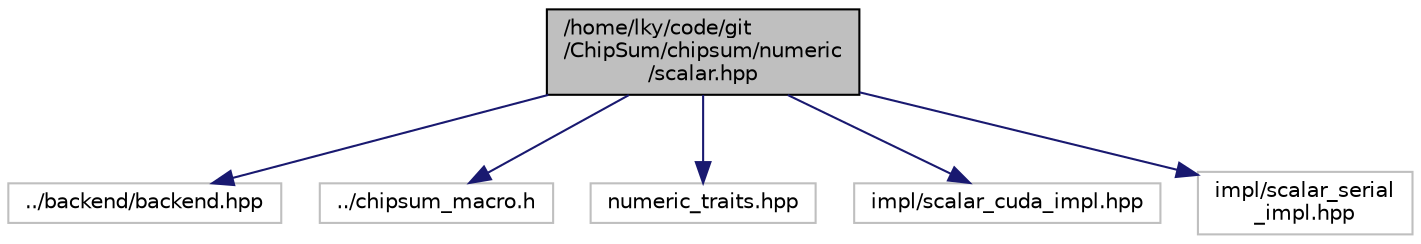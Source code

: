 digraph "/home/lky/code/git/ChipSum/chipsum/numeric/scalar.hpp"
{
 // LATEX_PDF_SIZE
  edge [fontname="Helvetica",fontsize="10",labelfontname="Helvetica",labelfontsize="10"];
  node [fontname="Helvetica",fontsize="10",shape=record];
  Node1 [label="/home/lky/code/git\l/ChipSum/chipsum/numeric\l/scalar.hpp",height=0.2,width=0.4,color="black", fillcolor="grey75", style="filled", fontcolor="black",tooltip="标量用户接口，主要是为了衔接类似点积一类 操作的Device端实现。"];
  Node1 -> Node2 [color="midnightblue",fontsize="10",style="solid",fontname="Helvetica"];
  Node2 [label="../backend/backend.hpp",height=0.2,width=0.4,color="grey75", fillcolor="white", style="filled",tooltip=" "];
  Node1 -> Node3 [color="midnightblue",fontsize="10",style="solid",fontname="Helvetica"];
  Node3 [label="../chipsum_macro.h",height=0.2,width=0.4,color="grey75", fillcolor="white", style="filled",tooltip=" "];
  Node1 -> Node4 [color="midnightblue",fontsize="10",style="solid",fontname="Helvetica"];
  Node4 [label="numeric_traits.hpp",height=0.2,width=0.4,color="grey75", fillcolor="white", style="filled",tooltip=" "];
  Node1 -> Node5 [color="midnightblue",fontsize="10",style="solid",fontname="Helvetica"];
  Node5 [label="impl/scalar_cuda_impl.hpp",height=0.2,width=0.4,color="grey75", fillcolor="white", style="filled",tooltip=" "];
  Node1 -> Node6 [color="midnightblue",fontsize="10",style="solid",fontname="Helvetica"];
  Node6 [label="impl/scalar_serial\l_impl.hpp",height=0.2,width=0.4,color="grey75", fillcolor="white", style="filled",tooltip=" "];
}
